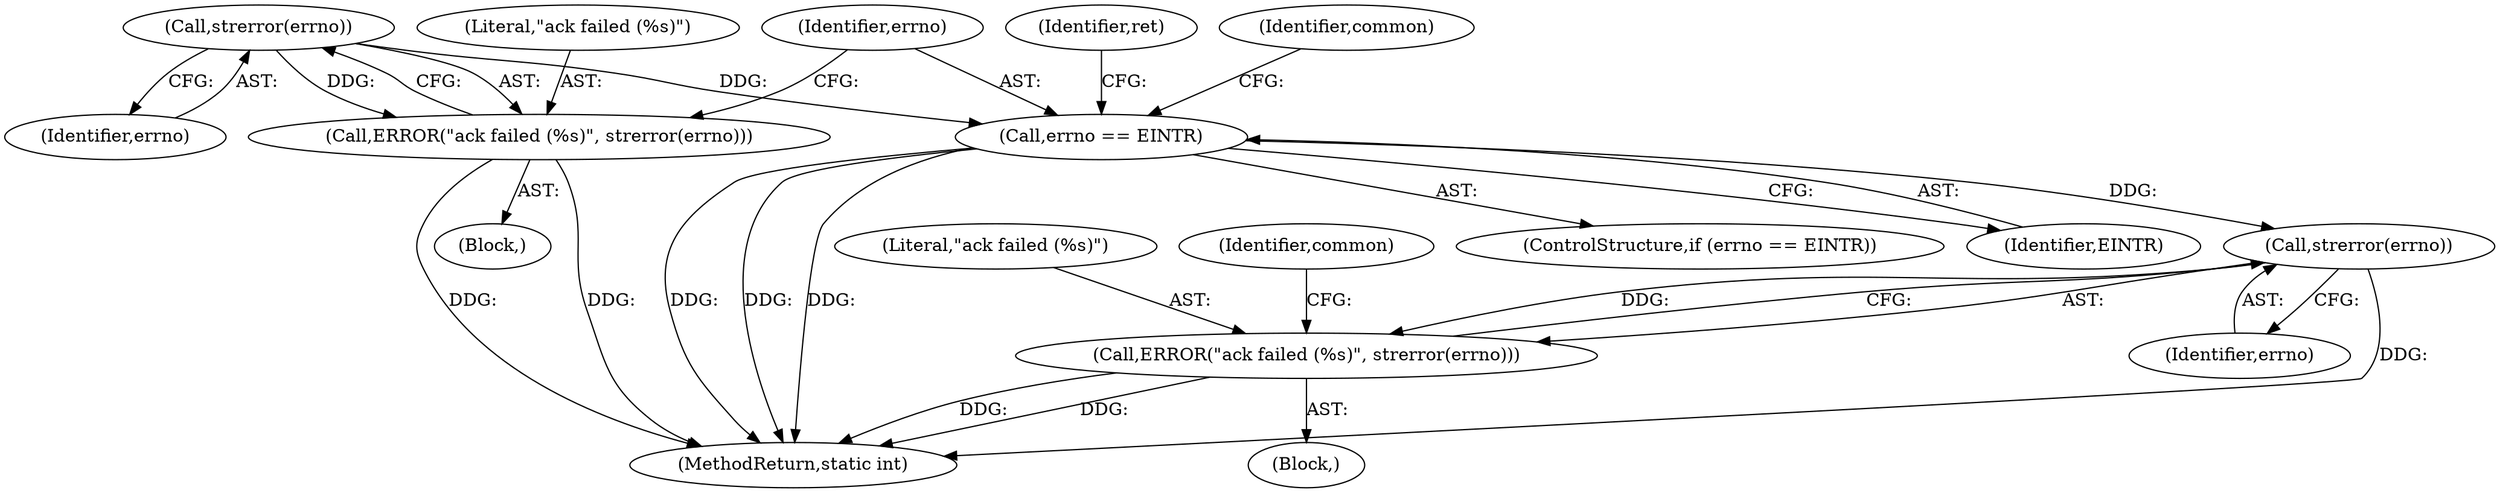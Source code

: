 digraph "0_Android_472271b153c5dc53c28beac55480a8d8434b2d5c_0@API" {
"1000124" [label="(Call,strerror(errno))"];
"1000122" [label="(Call,ERROR(\"ack failed (%s)\", strerror(errno)))"];
"1000127" [label="(Call,errno == EINTR)"];
"1000148" [label="(Call,strerror(errno))"];
"1000146" [label="(Call,ERROR(\"ack failed (%s)\", strerror(errno)))"];
"1000149" [label="(Identifier,errno)"];
"1000132" [label="(Identifier,ret)"];
"1000125" [label="(Identifier,errno)"];
"1000124" [label="(Call,strerror(errno))"];
"1000166" [label="(Identifier,common)"];
"1000145" [label="(Block,)"];
"1000122" [label="(Call,ERROR(\"ack failed (%s)\", strerror(errno)))"];
"1000152" [label="(Identifier,common)"];
"1000128" [label="(Identifier,errno)"];
"1000121" [label="(Block,)"];
"1000146" [label="(Call,ERROR(\"ack failed (%s)\", strerror(errno)))"];
"1000147" [label="(Literal,\"ack failed (%s)\")"];
"1000126" [label="(ControlStructure,if (errno == EINTR))"];
"1000129" [label="(Identifier,EINTR)"];
"1000178" [label="(MethodReturn,static int)"];
"1000127" [label="(Call,errno == EINTR)"];
"1000148" [label="(Call,strerror(errno))"];
"1000123" [label="(Literal,\"ack failed (%s)\")"];
"1000124" -> "1000122"  [label="AST: "];
"1000124" -> "1000125"  [label="CFG: "];
"1000125" -> "1000124"  [label="AST: "];
"1000122" -> "1000124"  [label="CFG: "];
"1000124" -> "1000122"  [label="DDG: "];
"1000124" -> "1000127"  [label="DDG: "];
"1000122" -> "1000121"  [label="AST: "];
"1000123" -> "1000122"  [label="AST: "];
"1000128" -> "1000122"  [label="CFG: "];
"1000122" -> "1000178"  [label="DDG: "];
"1000122" -> "1000178"  [label="DDG: "];
"1000127" -> "1000126"  [label="AST: "];
"1000127" -> "1000129"  [label="CFG: "];
"1000128" -> "1000127"  [label="AST: "];
"1000129" -> "1000127"  [label="AST: "];
"1000132" -> "1000127"  [label="CFG: "];
"1000166" -> "1000127"  [label="CFG: "];
"1000127" -> "1000178"  [label="DDG: "];
"1000127" -> "1000178"  [label="DDG: "];
"1000127" -> "1000178"  [label="DDG: "];
"1000127" -> "1000148"  [label="DDG: "];
"1000148" -> "1000146"  [label="AST: "];
"1000148" -> "1000149"  [label="CFG: "];
"1000149" -> "1000148"  [label="AST: "];
"1000146" -> "1000148"  [label="CFG: "];
"1000148" -> "1000178"  [label="DDG: "];
"1000148" -> "1000146"  [label="DDG: "];
"1000146" -> "1000145"  [label="AST: "];
"1000147" -> "1000146"  [label="AST: "];
"1000152" -> "1000146"  [label="CFG: "];
"1000146" -> "1000178"  [label="DDG: "];
"1000146" -> "1000178"  [label="DDG: "];
}
